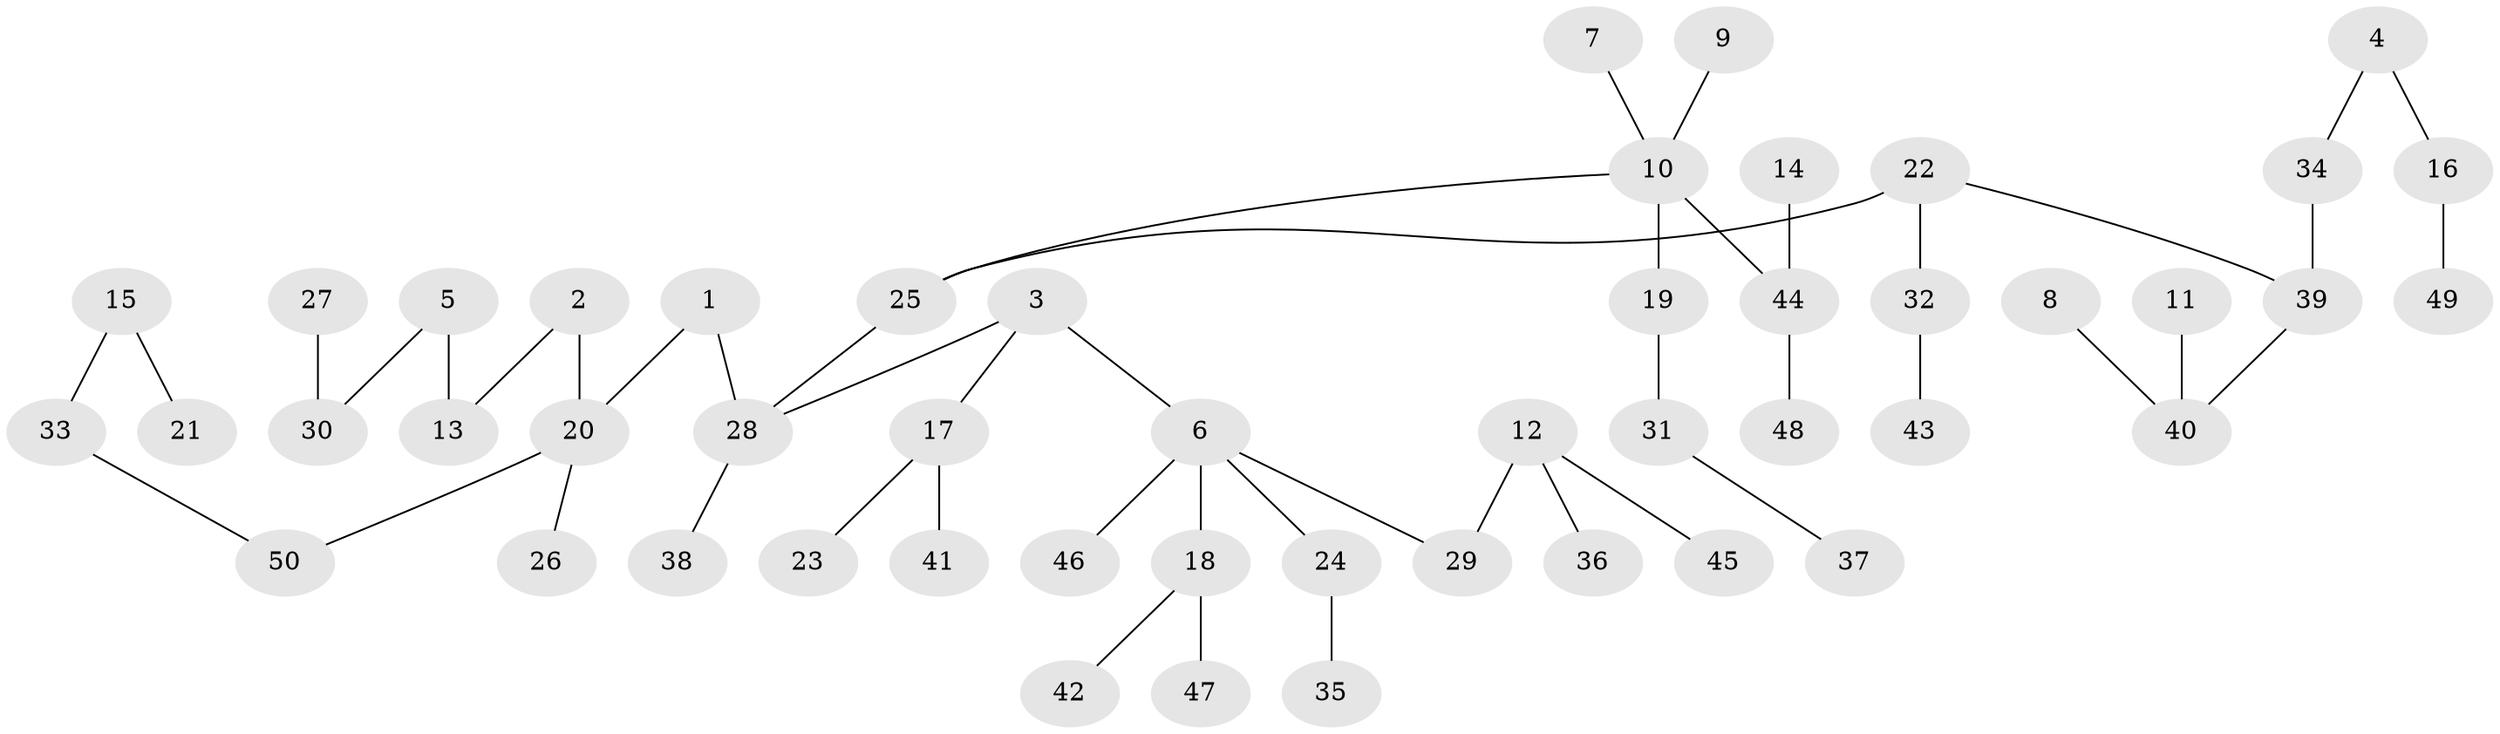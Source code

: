 // original degree distribution, {2: 0.25, 5: 0.04, 4: 0.07, 3: 0.15, 7: 0.01, 1: 0.48}
// Generated by graph-tools (version 1.1) at 2025/02/03/09/25 03:02:27]
// undirected, 50 vertices, 49 edges
graph export_dot {
graph [start="1"]
  node [color=gray90,style=filled];
  1;
  2;
  3;
  4;
  5;
  6;
  7;
  8;
  9;
  10;
  11;
  12;
  13;
  14;
  15;
  16;
  17;
  18;
  19;
  20;
  21;
  22;
  23;
  24;
  25;
  26;
  27;
  28;
  29;
  30;
  31;
  32;
  33;
  34;
  35;
  36;
  37;
  38;
  39;
  40;
  41;
  42;
  43;
  44;
  45;
  46;
  47;
  48;
  49;
  50;
  1 -- 20 [weight=1.0];
  1 -- 28 [weight=1.0];
  2 -- 13 [weight=1.0];
  2 -- 20 [weight=1.0];
  3 -- 6 [weight=1.0];
  3 -- 17 [weight=1.0];
  3 -- 28 [weight=1.0];
  4 -- 16 [weight=1.0];
  4 -- 34 [weight=1.0];
  5 -- 13 [weight=1.0];
  5 -- 30 [weight=1.0];
  6 -- 18 [weight=1.0];
  6 -- 24 [weight=1.0];
  6 -- 29 [weight=1.0];
  6 -- 46 [weight=1.0];
  7 -- 10 [weight=1.0];
  8 -- 40 [weight=1.0];
  9 -- 10 [weight=1.0];
  10 -- 19 [weight=1.0];
  10 -- 25 [weight=1.0];
  10 -- 44 [weight=1.0];
  11 -- 40 [weight=1.0];
  12 -- 29 [weight=1.0];
  12 -- 36 [weight=1.0];
  12 -- 45 [weight=1.0];
  14 -- 44 [weight=1.0];
  15 -- 21 [weight=1.0];
  15 -- 33 [weight=1.0];
  16 -- 49 [weight=1.0];
  17 -- 23 [weight=1.0];
  17 -- 41 [weight=1.0];
  18 -- 42 [weight=1.0];
  18 -- 47 [weight=1.0];
  19 -- 31 [weight=1.0];
  20 -- 26 [weight=1.0];
  20 -- 50 [weight=1.0];
  22 -- 25 [weight=1.0];
  22 -- 32 [weight=1.0];
  22 -- 39 [weight=1.0];
  24 -- 35 [weight=1.0];
  25 -- 28 [weight=1.0];
  27 -- 30 [weight=1.0];
  28 -- 38 [weight=1.0];
  31 -- 37 [weight=1.0];
  32 -- 43 [weight=1.0];
  33 -- 50 [weight=1.0];
  34 -- 39 [weight=1.0];
  39 -- 40 [weight=1.0];
  44 -- 48 [weight=1.0];
}

